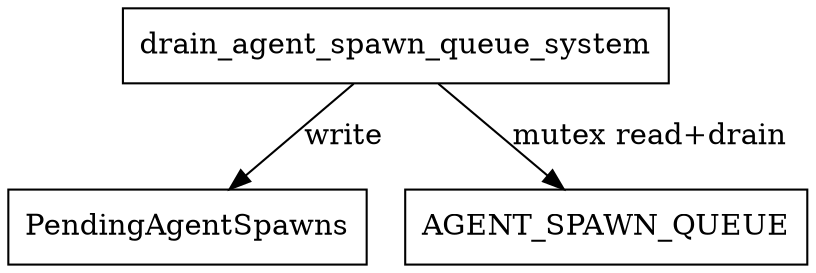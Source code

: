 digraph drain_agent_spawn_queue_system {
    node [shape=box]
    drain_agent_spawn_queue_system -> PendingAgentSpawns [label="write"]
    drain_agent_spawn_queue_system -> AGENT_SPAWN_QUEUE [label="mutex read+drain"]
}
